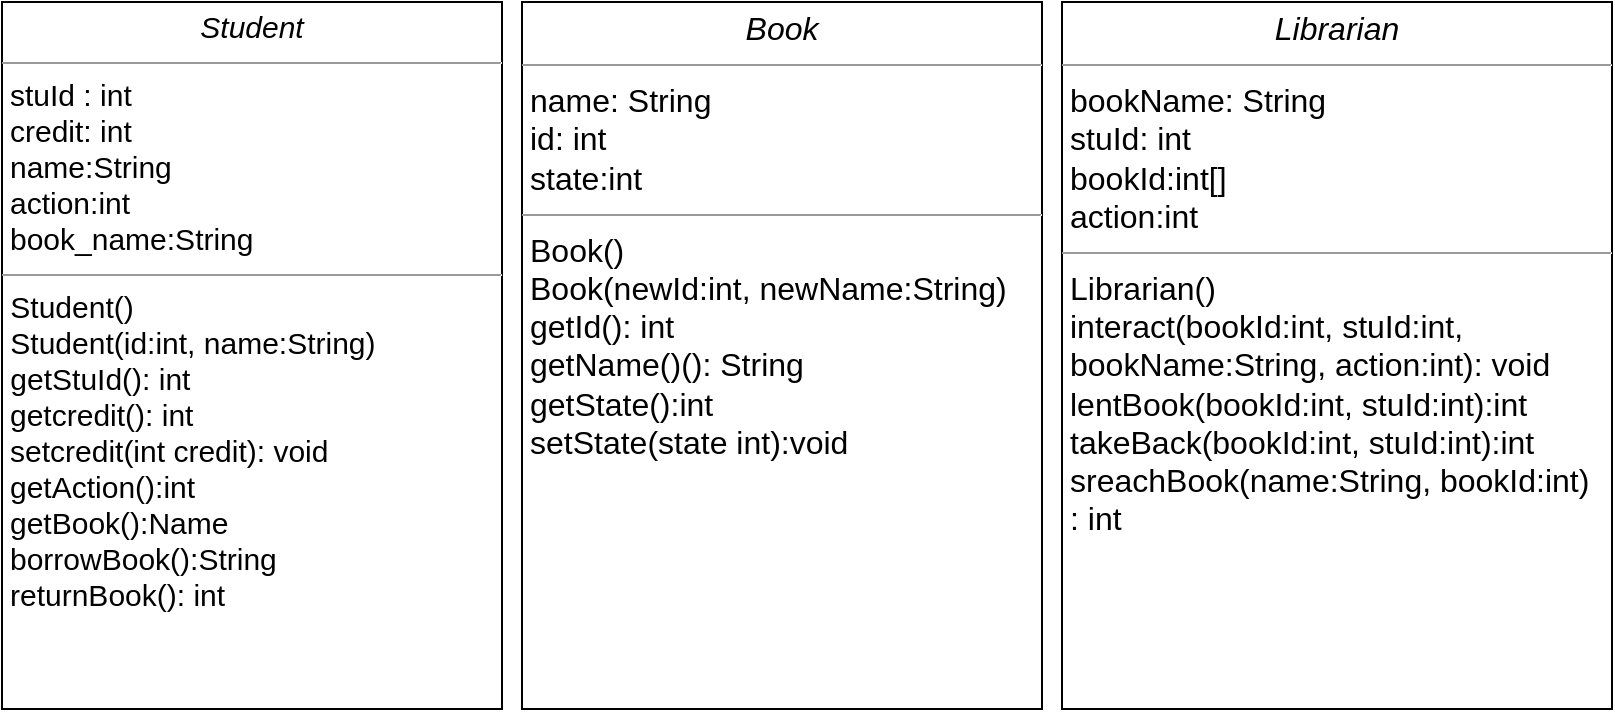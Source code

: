 <mxfile>
    <diagram name="Page-1" id="c4acf3e9-155e-7222-9cf6-157b1a14988f">
        <mxGraphModel dx="492" dy="550" grid="1" gridSize="10" guides="1" tooltips="1" connect="1" arrows="1" fold="1" page="1" pageScale="1" pageWidth="850" pageHeight="1100" math="0" shadow="0">
            <root>
                <mxCell id="0"/>
                <mxCell id="1" parent="0"/>
                <mxCell id="5d2195bd80daf111-10" value="&lt;p style=&quot;margin: 4px 0px 0px ; text-align: center ; font-size: 16px&quot;&gt;&lt;i&gt;&lt;font style=&quot;font-size: 16px&quot;&gt;Book&lt;/font&gt;&lt;/i&gt;&lt;/p&gt;&lt;hr size=&quot;1&quot; style=&quot;font-size: 16px&quot;&gt;&lt;p style=&quot;margin: 0px 0px 0px 4px ; font-size: 16px&quot;&gt;&lt;font style=&quot;font-size: 16px&quot;&gt;name: String&lt;br&gt;id: int&lt;/font&gt;&lt;/p&gt;&lt;p style=&quot;margin: 0px 0px 0px 4px ; font-size: 16px&quot;&gt;&lt;font style=&quot;font-size: 16px&quot;&gt;state:int&lt;/font&gt;&lt;/p&gt;&lt;hr size=&quot;1&quot; style=&quot;font-size: 16px&quot;&gt;&lt;p style=&quot;margin: 0px 0px 0px 4px ; font-size: 16px&quot;&gt;&lt;font style=&quot;font-size: 16px&quot;&gt;Book()&lt;/font&gt;&lt;/p&gt;&lt;p style=&quot;margin: 0px 0px 0px 4px ; font-size: 16px&quot;&gt;&lt;font style=&quot;font-size: 16px&quot;&gt;Book(newId:int, newName:String)&amp;nbsp;&lt;/font&gt;&lt;/p&gt;&lt;p style=&quot;margin: 0px 0px 0px 4px ; font-size: 16px&quot;&gt;&lt;font style=&quot;font-size: 16px&quot;&gt;getId(): int&lt;br&gt;getName()(): String&lt;/font&gt;&lt;/p&gt;&lt;p style=&quot;margin: 0px 0px 0px 4px ; font-size: 16px&quot;&gt;&lt;font style=&quot;font-size: 16px&quot;&gt;getState():int&lt;/font&gt;&lt;/p&gt;&lt;p style=&quot;margin: 0px 0px 0px 4px ; font-size: 16px&quot;&gt;&lt;font style=&quot;font-size: 16px&quot;&gt;setState(state int):void&lt;/font&gt;&lt;/p&gt;" style="verticalAlign=top;align=left;overflow=fill;fontSize=12;fontFamily=Helvetica;html=1;shadow=0;comic=0;labelBackgroundColor=none;strokeWidth=1;" parent="1" vertex="1">
                    <mxGeometry x="270" y="80" width="260" height="353.5" as="geometry"/>
                </mxCell>
                <mxCell id="5d2195bd80daf111-18" value="&lt;p style=&quot;margin: 4px 0px 0px ; text-align: center ; font-size: 15px&quot;&gt;&lt;i&gt;&lt;font style=&quot;font-size: 15px&quot;&gt;Student&lt;/font&gt;&lt;/i&gt;&lt;/p&gt;&lt;hr size=&quot;1&quot; style=&quot;font-size: 15px&quot;&gt;&lt;p style=&quot;margin: 0px 0px 0px 4px ; font-size: 15px&quot;&gt;&lt;font style=&quot;font-size: 15px&quot;&gt;stuId : int&lt;br&gt;credit: int&lt;/font&gt;&lt;/p&gt;&lt;p style=&quot;margin: 0px 0px 0px 4px ; font-size: 15px&quot;&gt;&lt;font style=&quot;font-size: 15px&quot;&gt;name:String&lt;/font&gt;&lt;/p&gt;&lt;p style=&quot;margin: 0px 0px 0px 4px ; font-size: 15px&quot;&gt;&lt;font style=&quot;font-size: 15px&quot;&gt;action:int&lt;/font&gt;&lt;/p&gt;&lt;p style=&quot;margin: 0px 0px 0px 4px ; font-size: 15px&quot;&gt;&lt;font style=&quot;font-size: 15px&quot;&gt;book_name:String&lt;/font&gt;&lt;/p&gt;&lt;hr size=&quot;1&quot; style=&quot;font-size: 15px&quot;&gt;&lt;font style=&quot;font-size: 15px&quot;&gt;&amp;nbsp;Student()&lt;br&gt;&amp;nbsp;Student(id:int, name:String)&lt;br&gt;&amp;nbsp;getStuId(): int&lt;br&gt;&lt;/font&gt;&lt;p style=&quot;margin: 0px 0px 0px 4px ; font-size: 15px&quot;&gt;&lt;font style=&quot;font-size: 15px&quot;&gt;getcredit(): int&lt;br&gt;setcredit(int credit): void&lt;/font&gt;&lt;/p&gt;&lt;p style=&quot;margin: 0px 0px 0px 4px ; font-size: 15px&quot;&gt;&lt;font style=&quot;font-size: 15px&quot;&gt;getAction():int&lt;/font&gt;&lt;/p&gt;&lt;p style=&quot;margin: 0px 0px 0px 4px ; font-size: 15px&quot;&gt;&lt;font style=&quot;font-size: 15px&quot;&gt;getBook():Name&lt;/font&gt;&lt;/p&gt;&lt;p style=&quot;margin: 0px 0px 0px 4px ; font-size: 15px&quot;&gt;&lt;font style=&quot;font-size: 15px&quot;&gt;borrowBook():String&lt;/font&gt;&lt;/p&gt;&lt;p style=&quot;margin: 0px 0px 0px 4px ; font-size: 15px&quot;&gt;&lt;font style=&quot;font-size: 15px&quot;&gt;returnBook(): int&lt;/font&gt;&lt;/p&gt;&lt;p style=&quot;margin: 0px 0px 0px 4px ; font-size: 15px&quot;&gt;&lt;br&gt;&lt;/p&gt;" style="verticalAlign=top;align=left;overflow=fill;fontSize=12;fontFamily=Helvetica;html=1;shadow=0;comic=0;labelBackgroundColor=none;strokeWidth=1;" parent="1" vertex="1">
                    <mxGeometry x="10" y="80" width="250" height="353.5" as="geometry"/>
                </mxCell>
                <mxCell id="IkeX1-RFLbtKXwCguoIJ-2" value="&lt;p style=&quot;margin: 4px 0px 0px ; text-align: center ; font-size: 16px&quot;&gt;&lt;i&gt;Librarian&lt;/i&gt;&lt;/p&gt;&lt;hr size=&quot;1&quot; style=&quot;font-size: 16px&quot;&gt;&lt;p style=&quot;margin: 0px 0px 0px 4px ; font-size: 16px&quot;&gt;&lt;font style=&quot;font-size: 16px&quot;&gt;bookName: String&lt;br&gt;stuId: int&lt;/font&gt;&lt;/p&gt;&lt;p style=&quot;margin: 0px 0px 0px 4px ; font-size: 16px&quot;&gt;&lt;font style=&quot;font-size: 16px&quot;&gt;bookId:int[]&lt;/font&gt;&lt;/p&gt;&lt;p style=&quot;margin: 0px 0px 0px 4px ; font-size: 16px&quot;&gt;&lt;font style=&quot;font-size: 16px&quot;&gt;action:int&lt;/font&gt;&lt;/p&gt;&lt;hr size=&quot;1&quot; style=&quot;font-size: 16px&quot;&gt;&lt;p style=&quot;margin: 0px 0px 0px 4px ; font-size: 16px&quot;&gt;&lt;font style=&quot;font-size: 16px&quot;&gt;Librarian()&lt;/font&gt;&lt;/p&gt;&lt;p style=&quot;margin: 0px 0px 0px 4px ; font-size: 16px&quot;&gt;interact(bookId:int, stuId:int,&amp;nbsp;&lt;/p&gt;&lt;p style=&quot;margin: 0px 0px 0px 4px ; font-size: 16px&quot;&gt;bookName:String, action:int): void&lt;/p&gt;&lt;p style=&quot;margin: 0px 0px 0px 4px ; font-size: 16px&quot;&gt;lentBook(bookId:int, stuId:int):int&lt;/p&gt;&lt;p style=&quot;margin: 0px 0px 0px 4px ; font-size: 16px&quot;&gt;takeBack(bookId:int, stuId:int):int&lt;/p&gt;&lt;p style=&quot;margin: 0px 0px 0px 4px ; font-size: 16px&quot;&gt;sreachBook(name:String, bookId:int)&lt;/p&gt;&lt;p style=&quot;margin: 0px 0px 0px 4px ; font-size: 16px&quot;&gt;: int&lt;/p&gt;" style="verticalAlign=top;align=left;overflow=fill;fontSize=12;fontFamily=Helvetica;html=1;shadow=0;comic=0;labelBackgroundColor=none;strokeWidth=1;" parent="1" vertex="1">
                    <mxGeometry x="540" y="80" width="275" height="353.5" as="geometry"/>
                </mxCell>
            </root>
        </mxGraphModel>
    </diagram>
</mxfile>
